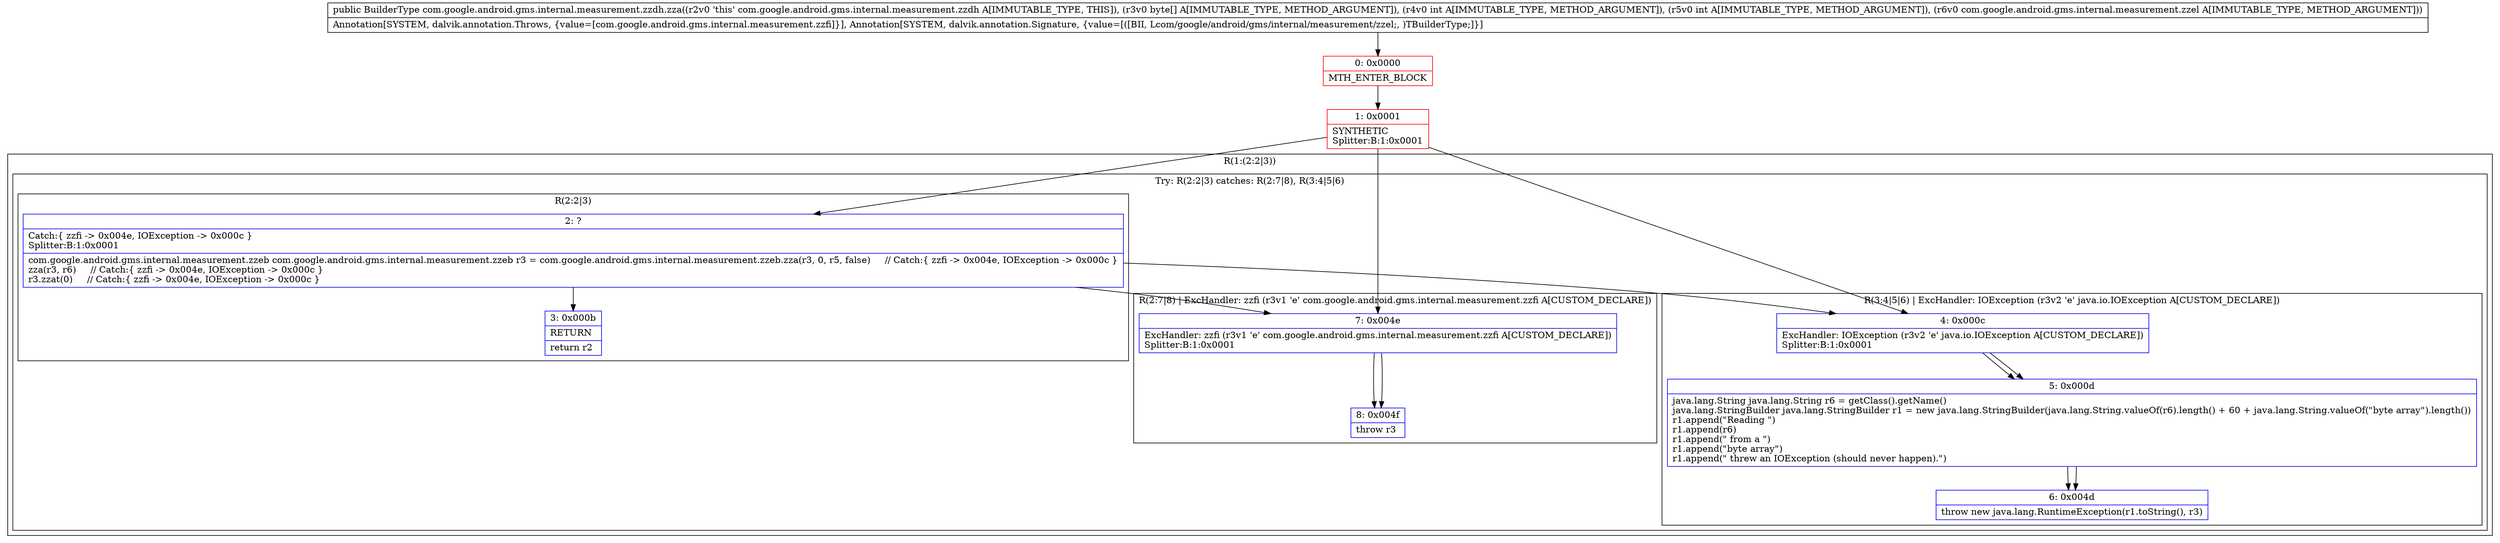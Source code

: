 digraph "CFG forcom.google.android.gms.internal.measurement.zzdh.zza([BIILcom\/google\/android\/gms\/internal\/measurement\/zzel;)Lcom\/google\/android\/gms\/internal\/measurement\/zzdh;" {
subgraph cluster_Region_1823170005 {
label = "R(1:(2:2|3))";
node [shape=record,color=blue];
subgraph cluster_TryCatchRegion_1609281526 {
label = "Try: R(2:2|3) catches: R(2:7|8), R(3:4|5|6)";
node [shape=record,color=blue];
subgraph cluster_Region_1267184454 {
label = "R(2:2|3)";
node [shape=record,color=blue];
Node_2 [shape=record,label="{2\:\ ?|Catch:\{ zzfi \-\> 0x004e, IOException \-\> 0x000c \}\lSplitter:B:1:0x0001\l|com.google.android.gms.internal.measurement.zzeb com.google.android.gms.internal.measurement.zzeb r3 = com.google.android.gms.internal.measurement.zzeb.zza(r3, 0, r5, false)     \/\/ Catch:\{ zzfi \-\> 0x004e, IOException \-\> 0x000c \}\lzza(r3, r6)     \/\/ Catch:\{ zzfi \-\> 0x004e, IOException \-\> 0x000c \}\lr3.zzat(0)     \/\/ Catch:\{ zzfi \-\> 0x004e, IOException \-\> 0x000c \}\l}"];
Node_3 [shape=record,label="{3\:\ 0x000b|RETURN\l|return r2\l}"];
}
subgraph cluster_Region_1006752078 {
label = "R(2:7|8) | ExcHandler: zzfi (r3v1 'e' com.google.android.gms.internal.measurement.zzfi A[CUSTOM_DECLARE])\l";
node [shape=record,color=blue];
Node_7 [shape=record,label="{7\:\ 0x004e|ExcHandler: zzfi (r3v1 'e' com.google.android.gms.internal.measurement.zzfi A[CUSTOM_DECLARE])\lSplitter:B:1:0x0001\l}"];
Node_8 [shape=record,label="{8\:\ 0x004f|throw r3\l}"];
}
subgraph cluster_Region_1059533697 {
label = "R(3:4|5|6) | ExcHandler: IOException (r3v2 'e' java.io.IOException A[CUSTOM_DECLARE])\l";
node [shape=record,color=blue];
Node_4 [shape=record,label="{4\:\ 0x000c|ExcHandler: IOException (r3v2 'e' java.io.IOException A[CUSTOM_DECLARE])\lSplitter:B:1:0x0001\l}"];
Node_5 [shape=record,label="{5\:\ 0x000d|java.lang.String java.lang.String r6 = getClass().getName()\ljava.lang.StringBuilder java.lang.StringBuilder r1 = new java.lang.StringBuilder(java.lang.String.valueOf(r6).length() + 60 + java.lang.String.valueOf(\"byte array\").length())\lr1.append(\"Reading \")\lr1.append(r6)\lr1.append(\" from a \")\lr1.append(\"byte array\")\lr1.append(\" threw an IOException (should never happen).\")\l}"];
Node_6 [shape=record,label="{6\:\ 0x004d|throw new java.lang.RuntimeException(r1.toString(), r3)\l}"];
}
}
}
subgraph cluster_Region_1006752078 {
label = "R(2:7|8) | ExcHandler: zzfi (r3v1 'e' com.google.android.gms.internal.measurement.zzfi A[CUSTOM_DECLARE])\l";
node [shape=record,color=blue];
Node_7 [shape=record,label="{7\:\ 0x004e|ExcHandler: zzfi (r3v1 'e' com.google.android.gms.internal.measurement.zzfi A[CUSTOM_DECLARE])\lSplitter:B:1:0x0001\l}"];
Node_8 [shape=record,label="{8\:\ 0x004f|throw r3\l}"];
}
subgraph cluster_Region_1059533697 {
label = "R(3:4|5|6) | ExcHandler: IOException (r3v2 'e' java.io.IOException A[CUSTOM_DECLARE])\l";
node [shape=record,color=blue];
Node_4 [shape=record,label="{4\:\ 0x000c|ExcHandler: IOException (r3v2 'e' java.io.IOException A[CUSTOM_DECLARE])\lSplitter:B:1:0x0001\l}"];
Node_5 [shape=record,label="{5\:\ 0x000d|java.lang.String java.lang.String r6 = getClass().getName()\ljava.lang.StringBuilder java.lang.StringBuilder r1 = new java.lang.StringBuilder(java.lang.String.valueOf(r6).length() + 60 + java.lang.String.valueOf(\"byte array\").length())\lr1.append(\"Reading \")\lr1.append(r6)\lr1.append(\" from a \")\lr1.append(\"byte array\")\lr1.append(\" threw an IOException (should never happen).\")\l}"];
Node_6 [shape=record,label="{6\:\ 0x004d|throw new java.lang.RuntimeException(r1.toString(), r3)\l}"];
}
Node_0 [shape=record,color=red,label="{0\:\ 0x0000|MTH_ENTER_BLOCK\l}"];
Node_1 [shape=record,color=red,label="{1\:\ 0x0001|SYNTHETIC\lSplitter:B:1:0x0001\l}"];
MethodNode[shape=record,label="{public BuilderType com.google.android.gms.internal.measurement.zzdh.zza((r2v0 'this' com.google.android.gms.internal.measurement.zzdh A[IMMUTABLE_TYPE, THIS]), (r3v0 byte[] A[IMMUTABLE_TYPE, METHOD_ARGUMENT]), (r4v0 int A[IMMUTABLE_TYPE, METHOD_ARGUMENT]), (r5v0 int A[IMMUTABLE_TYPE, METHOD_ARGUMENT]), (r6v0 com.google.android.gms.internal.measurement.zzel A[IMMUTABLE_TYPE, METHOD_ARGUMENT]))  | Annotation[SYSTEM, dalvik.annotation.Throws, \{value=[com.google.android.gms.internal.measurement.zzfi]\}], Annotation[SYSTEM, dalvik.annotation.Signature, \{value=[([BII, Lcom\/google\/android\/gms\/internal\/measurement\/zzel;, )TBuilderType;]\}]\l}"];
MethodNode -> Node_0;
Node_2 -> Node_3;
Node_2 -> Node_7;
Node_2 -> Node_4;
Node_7 -> Node_8;
Node_4 -> Node_5;
Node_5 -> Node_6;
Node_7 -> Node_8;
Node_4 -> Node_5;
Node_5 -> Node_6;
Node_0 -> Node_1;
Node_1 -> Node_2;
Node_1 -> Node_7;
Node_1 -> Node_4;
}

